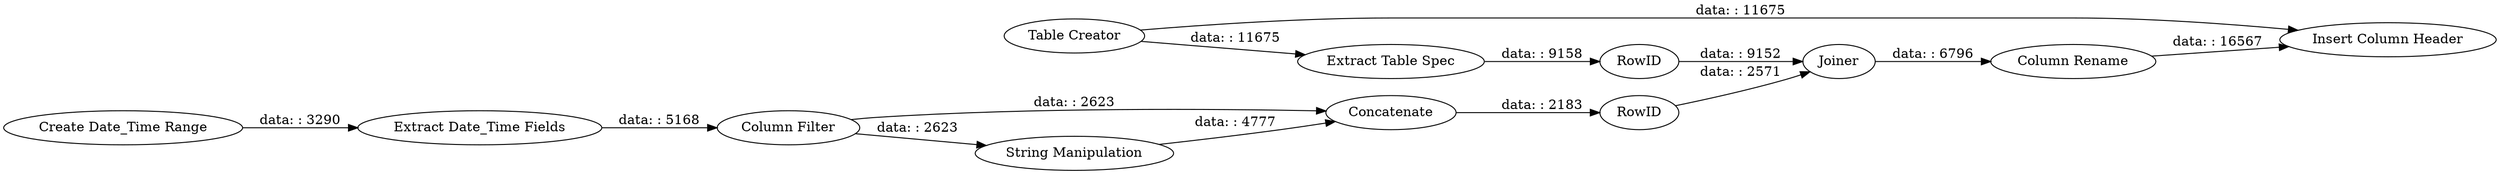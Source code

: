 digraph {
	"28051217583082491_1" [label="Table Creator"]
	"28051217583082491_11" [label=Concatenate]
	"28051217583082491_7" [label=Joiner]
	"28051217583082491_2" [label="Create Date_Time Range"]
	"28051217583082491_10" [label="String Manipulation"]
	"28051217583082491_12" [label=RowID]
	"28051217583082491_6" [label=RowID]
	"28051217583082491_4" [label="Column Filter"]
	"28051217583082491_9" [label="Insert Column Header"]
	"28051217583082491_3" [label="Extract Date_Time Fields"]
	"28051217583082491_5" [label="Extract Table Spec"]
	"28051217583082491_8" [label="Column Rename"]
	"28051217583082491_11" -> "28051217583082491_12" [label="data: : 2183"]
	"28051217583082491_12" -> "28051217583082491_7" [label="data: : 2571"]
	"28051217583082491_10" -> "28051217583082491_11" [label="data: : 4777"]
	"28051217583082491_1" -> "28051217583082491_9" [label="data: : 11675"]
	"28051217583082491_2" -> "28051217583082491_3" [label="data: : 3290"]
	"28051217583082491_4" -> "28051217583082491_10" [label="data: : 2623"]
	"28051217583082491_1" -> "28051217583082491_5" [label="data: : 11675"]
	"28051217583082491_3" -> "28051217583082491_4" [label="data: : 5168"]
	"28051217583082491_4" -> "28051217583082491_11" [label="data: : 2623"]
	"28051217583082491_8" -> "28051217583082491_9" [label="data: : 16567"]
	"28051217583082491_5" -> "28051217583082491_6" [label="data: : 9158"]
	"28051217583082491_7" -> "28051217583082491_8" [label="data: : 6796"]
	"28051217583082491_6" -> "28051217583082491_7" [label="data: : 9152"]
	rankdir=LR
}
